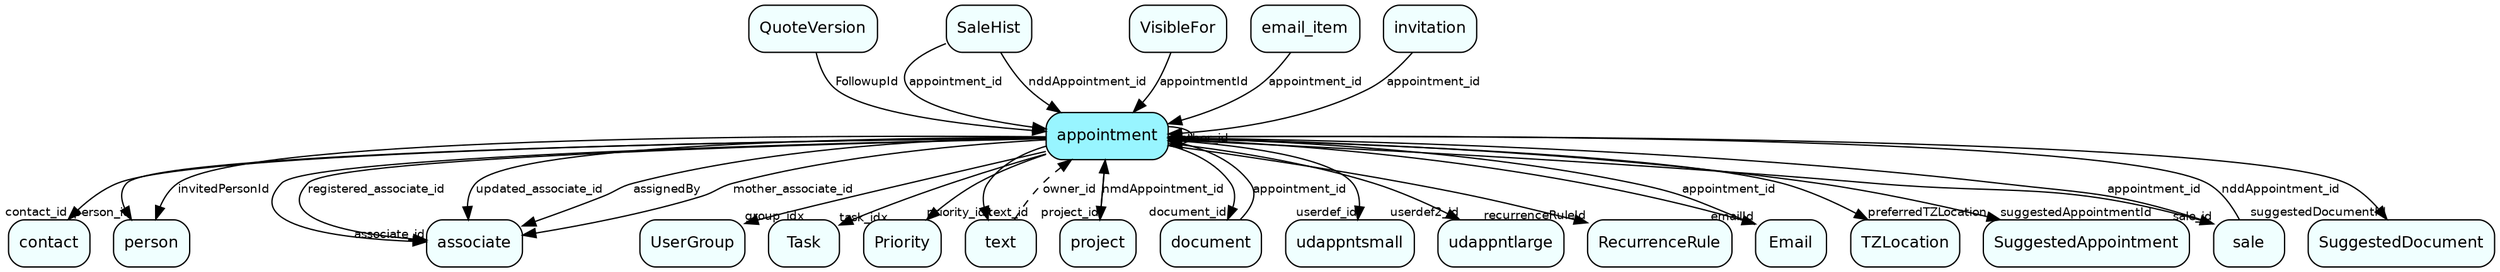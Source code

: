 digraph appointment  {
node [shape = box style="rounded, filled" fontname = "Helvetica" fontsize = "12" ]
edge [fontname = "Helvetica" fontsize = "9"]

appointment[fillcolor = "cadetblue1"]
contact[fillcolor = "azure1"]
person[fillcolor = "azure1"]
associate[fillcolor = "azure1"]
UserGroup[fillcolor = "azure1"]
Task[fillcolor = "azure1"]
Priority[fillcolor = "azure1"]
text[fillcolor = "azure1"]
project[fillcolor = "azure1"]
document[fillcolor = "azure1"]
udappntsmall[fillcolor = "azure1"]
udappntlarge[fillcolor = "azure1"]
RecurrenceRule[fillcolor = "azure1"]
Email[fillcolor = "azure1"]
TZLocation[fillcolor = "azure1"]
sale[fillcolor = "azure1"]
SuggestedAppointment[fillcolor = "azure1"]
SuggestedDocument[fillcolor = "azure1"]
QuoteVersion[fillcolor = "azure1"]
SaleHist[fillcolor = "azure1"]
VisibleFor[fillcolor = "azure1"]
email_item[fillcolor = "azure1"]
invitation[fillcolor = "azure1"]
appointment -> contact [headlabel = "contact_id"]
appointment -> person [headlabel = "person_id"]
appointment -> associate [headlabel = "associate_id"]
appointment -> UserGroup [headlabel = "group_idx"]
appointment -> associate [label = "registered_associate_id"]
appointment -> Task [headlabel = "task_idx"]
appointment -> Priority [headlabel = "priority_idx"]
appointment -> text [headlabel = "text_id"]
appointment -> project [headlabel = "project_id"]
appointment -> appointment [headlabel = "mother_id"]
appointment -> document [headlabel = "document_id"]
appointment -> person [label = "invitedPersonId"]
appointment -> udappntsmall [headlabel = "userdef_id"]
appointment -> udappntlarge [headlabel = "userdef2_id"]
appointment -> associate [label = "updated_associate_id"]
appointment -> RecurrenceRule [headlabel = "recurrenceRuleId"]
appointment -> Email [headlabel = "emailId"]
appointment -> associate [label = "assignedBy"]
appointment -> TZLocation [headlabel = "preferredTZLocation"]
appointment -> sale [headlabel = "sale_id"]
appointment -> SuggestedAppointment [headlabel = "suggestedAppointmentId"]
appointment -> SuggestedDocument [headlabel = "suggestedDocumentId"]
appointment -> associate [label = "mother_associate_id"]
text -> appointment [label = "owner_id" style="dashed"]
document -> appointment [label = "appointment_id"]
project -> appointment [label = "nmdAppointment_id"]
sale -> appointment [label = "appointment_id"]
sale -> appointment [label = "nddAppointment_id"]
QuoteVersion -> appointment [label = "FollowupId"]
Email -> appointment [label = "appointment_id"]
SaleHist -> appointment [label = "appointment_id"]
SaleHist -> appointment [label = "nddAppointment_id"]
VisibleFor -> appointment [label = "appointmentId"]
email_item -> appointment [label = "appointment_id"]
invitation -> appointment [label = "appointment_id"]
}

